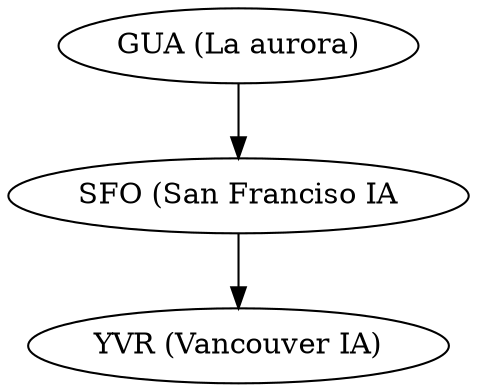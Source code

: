// Flight routes
digraph {
	V [label="YVR (Vancouver IA)"]
	S [label="SFO (San Franciso IA"]
	G [label="GUA (La aurora)"]
	S -> V
	G -> S
}

